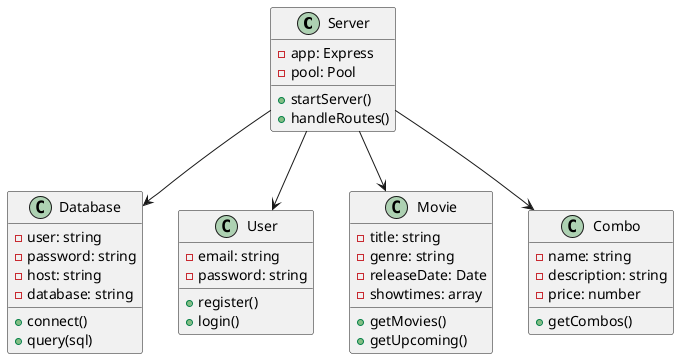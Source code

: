 @startuml
class Server {
  - app: Express
  - pool: Pool
  + startServer()
  + handleRoutes()
}

class Database {
  - user: string
  - password: string
  - host: string
  - database: string
  + connect()
  + query(sql)
}

class User {
  - email: string
  - password: string
  + register()
  + login()
}

class Movie {
  - title: string
  - genre: string
  - releaseDate: Date
  - showtimes: array
  + getMovies()
  + getUpcoming()
}

class Combo {
  - name: string
  - description: string
  - price: number
  + getCombos()
}

Server --> Database
Server --> User
Server --> Movie
Server --> Combo
@enduml